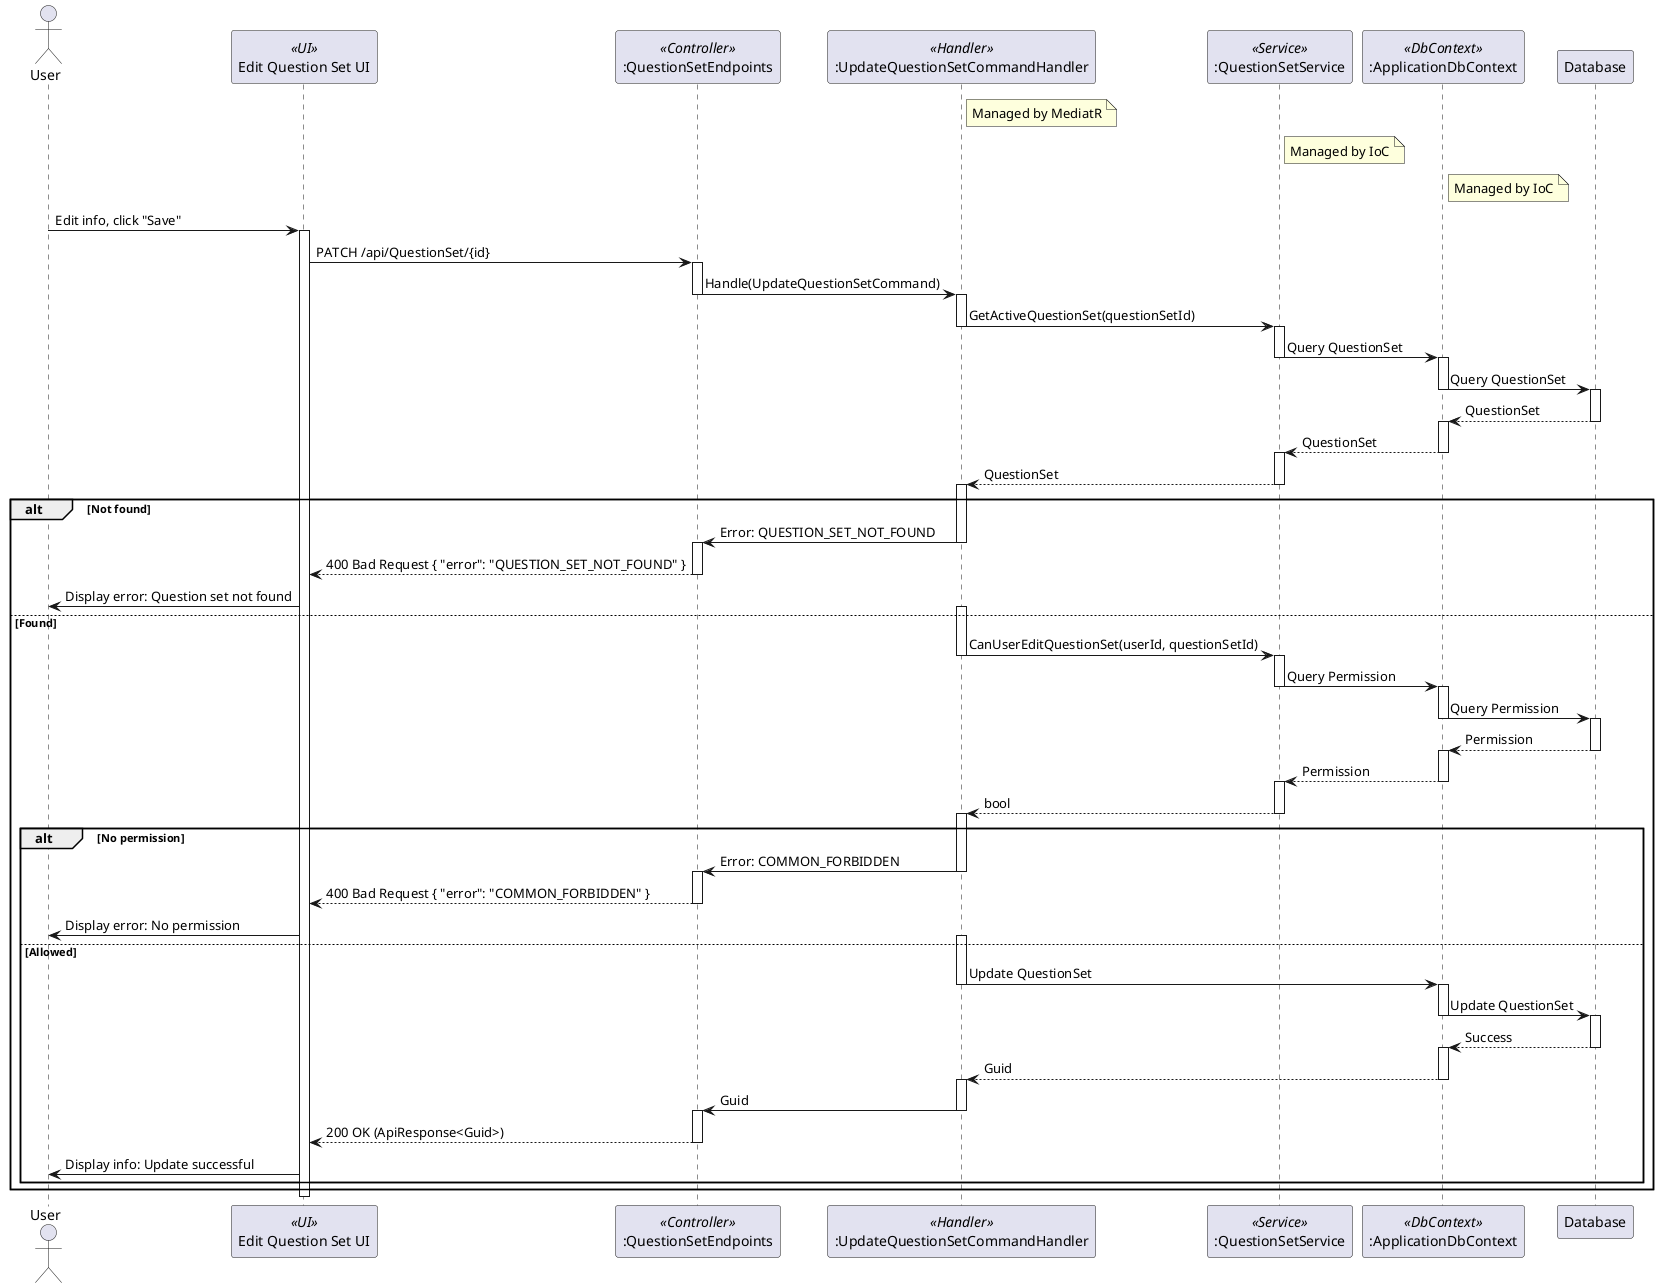 @startuml
actor User
participant "Edit Question Set UI" as UI <<UI>>
participant ":QuestionSetEndpoints" as QuestionSetEndpoints <<Controller>>
participant ":UpdateQuestionSetCommandHandler" as UpdateQuestionSetCommandHandler <<Handler>>
participant ":QuestionSetService" as QuestionSetService <<Service>>
participant ":ApplicationDbContext" as ApplicationDbContext <<DbContext>>
participant Database

note right of UpdateQuestionSetCommandHandler
  Managed by MediatR
end note

note right of QuestionSetService
  Managed by IoC
end note

note right of ApplicationDbContext
  Managed by IoC
end note

User -> UI : Edit info, click "Save"
activate UI
UI -> QuestionSetEndpoints : PATCH /api/QuestionSet/{id}
activate QuestionSetEndpoints
QuestionSetEndpoints -> UpdateQuestionSetCommandHandler : Handle(UpdateQuestionSetCommand)
deactivate QuestionSetEndpoints
activate UpdateQuestionSetCommandHandler
UpdateQuestionSetCommandHandler -> QuestionSetService : GetActiveQuestionSet(questionSetId)
deactivate UpdateQuestionSetCommandHandler
activate QuestionSetService
QuestionSetService -> ApplicationDbContext : Query QuestionSet
deactivate QuestionSetService
activate ApplicationDbContext
ApplicationDbContext -> Database : Query QuestionSet
deactivate ApplicationDbContext
activate Database
Database --> ApplicationDbContext : QuestionSet
deactivate Database
activate ApplicationDbContext
ApplicationDbContext --> QuestionSetService : QuestionSet
deactivate ApplicationDbContext
activate QuestionSetService
QuestionSetService --> UpdateQuestionSetCommandHandler : QuestionSet
deactivate QuestionSetService
activate UpdateQuestionSetCommandHandler
alt Not found
    UpdateQuestionSetCommandHandler -> QuestionSetEndpoints : Error: QUESTION_SET_NOT_FOUND
    deactivate UpdateQuestionSetCommandHandler
    activate QuestionSetEndpoints
    QuestionSetEndpoints --> UI : 400 Bad Request { "error": "QUESTION_SET_NOT_FOUND" }
    deactivate QuestionSetEndpoints
    UI -> User : Display error: Question set not found
else Found
    activate UpdateQuestionSetCommandHandler
    UpdateQuestionSetCommandHandler -> QuestionSetService : CanUserEditQuestionSet(userId, questionSetId)
    deactivate UpdateQuestionSetCommandHandler
    activate QuestionSetService
    QuestionSetService -> ApplicationDbContext : Query Permission
    deactivate QuestionSetService
    activate ApplicationDbContext
    ApplicationDbContext -> Database : Query Permission
    deactivate ApplicationDbContext
    activate Database
    Database --> ApplicationDbContext : Permission
    deactivate Database
    activate ApplicationDbContext
    ApplicationDbContext --> QuestionSetService : Permission
    deactivate ApplicationDbContext
    activate QuestionSetService
    QuestionSetService --> UpdateQuestionSetCommandHandler : bool
    deactivate QuestionSetService
    activate UpdateQuestionSetCommandHandler
    alt No permission
        UpdateQuestionSetCommandHandler -> QuestionSetEndpoints : Error: COMMON_FORBIDDEN
        deactivate UpdateQuestionSetCommandHandler
        activate QuestionSetEndpoints
        QuestionSetEndpoints --> UI : 400 Bad Request { "error": "COMMON_FORBIDDEN" }
        deactivate QuestionSetEndpoints
        UI -> User : Display error: No permission
    else Allowed
        activate UpdateQuestionSetCommandHandler
        UpdateQuestionSetCommandHandler -> ApplicationDbContext : Update QuestionSet
        deactivate UpdateQuestionSetCommandHandler
        activate ApplicationDbContext
        ApplicationDbContext -> Database : Update QuestionSet
        deactivate ApplicationDbContext
        activate Database
        Database --> ApplicationDbContext : Success
        deactivate Database
        activate ApplicationDbContext
        ApplicationDbContext --> UpdateQuestionSetCommandHandler : Guid
        deactivate ApplicationDbContext
        activate UpdateQuestionSetCommandHandler
        UpdateQuestionSetCommandHandler -> QuestionSetEndpoints : Guid
        deactivate UpdateQuestionSetCommandHandler
        activate QuestionSetEndpoints
        QuestionSetEndpoints --> UI : 200 OK (ApiResponse<Guid>)
        deactivate QuestionSetEndpoints
        UI -> User : Display info: Update successful
    end
end
deactivate UI

@enduml